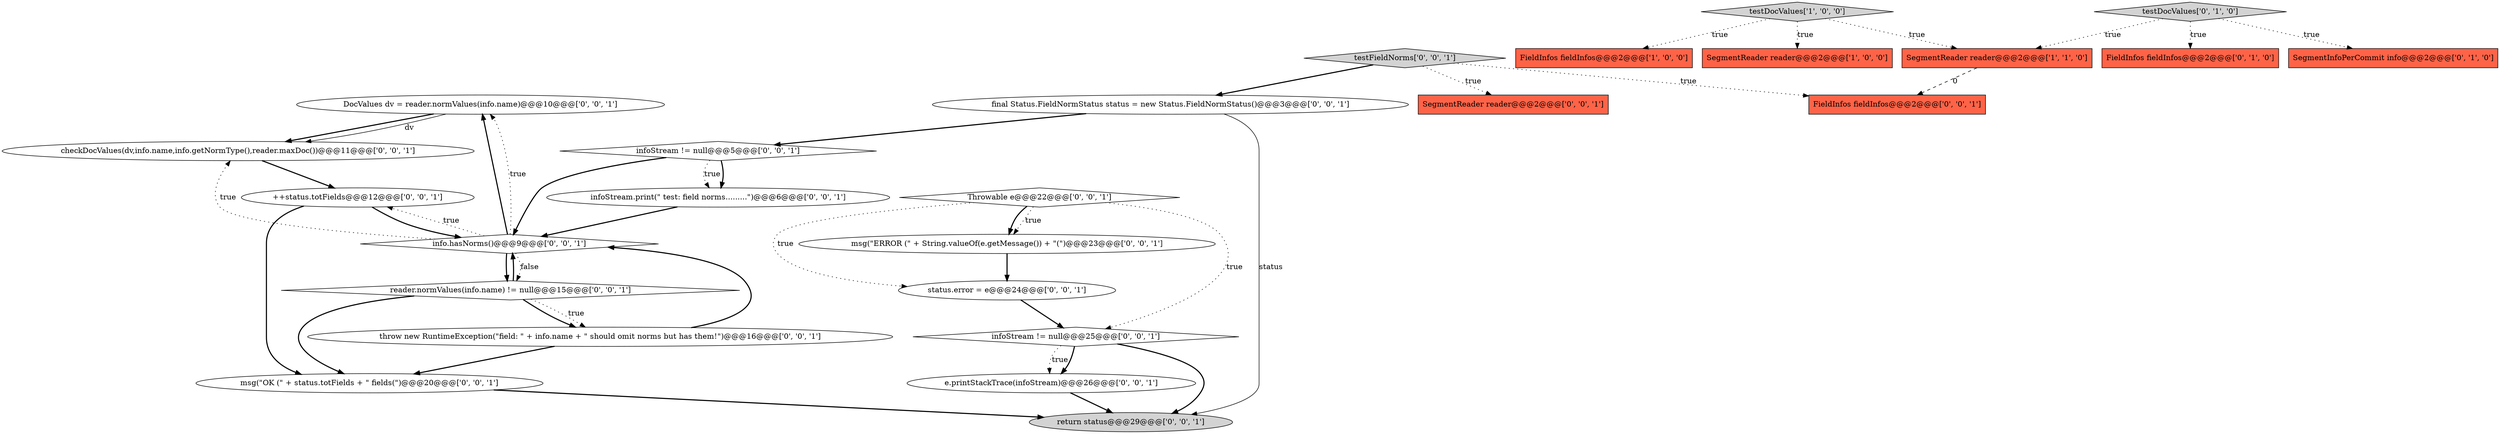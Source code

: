digraph {
20 [style = filled, label = "DocValues dv = reader.normValues(info.name)@@@10@@@['0', '0', '1']", fillcolor = white, shape = ellipse image = "AAA0AAABBB3BBB"];
16 [style = filled, label = "msg(\"OK (\" + status.totFields + \" fields(\")@@@20@@@['0', '0', '1']", fillcolor = white, shape = ellipse image = "AAA0AAABBB3BBB"];
25 [style = filled, label = "infoStream != null@@@25@@@['0', '0', '1']", fillcolor = white, shape = diamond image = "AAA0AAABBB3BBB"];
14 [style = filled, label = "++status.totFields@@@12@@@['0', '0', '1']", fillcolor = white, shape = ellipse image = "AAA0AAABBB3BBB"];
9 [style = filled, label = "status.error = e@@@24@@@['0', '0', '1']", fillcolor = white, shape = ellipse image = "AAA0AAABBB3BBB"];
21 [style = filled, label = "infoStream.print(\" test: field norms.........\")@@@6@@@['0', '0', '1']", fillcolor = white, shape = ellipse image = "AAA0AAABBB3BBB"];
5 [style = filled, label = "FieldInfos fieldInfos@@@2@@@['0', '1', '0']", fillcolor = tomato, shape = box image = "AAA0AAABBB2BBB"];
23 [style = filled, label = "return status@@@29@@@['0', '0', '1']", fillcolor = lightgray, shape = ellipse image = "AAA0AAABBB3BBB"];
7 [style = filled, label = "reader.normValues(info.name) != null@@@15@@@['0', '0', '1']", fillcolor = white, shape = diamond image = "AAA0AAABBB3BBB"];
13 [style = filled, label = "final Status.FieldNormStatus status = new Status.FieldNormStatus()@@@3@@@['0', '0', '1']", fillcolor = white, shape = ellipse image = "AAA0AAABBB3BBB"];
4 [style = filled, label = "SegmentInfoPerCommit info@@@2@@@['0', '1', '0']", fillcolor = tomato, shape = box image = "AAA0AAABBB2BBB"];
12 [style = filled, label = "e.printStackTrace(infoStream)@@@26@@@['0', '0', '1']", fillcolor = white, shape = ellipse image = "AAA0AAABBB3BBB"];
8 [style = filled, label = "checkDocValues(dv,info.name,info.getNormType(),reader.maxDoc())@@@11@@@['0', '0', '1']", fillcolor = white, shape = ellipse image = "AAA0AAABBB3BBB"];
1 [style = filled, label = "SegmentReader reader@@@2@@@['1', '0', '0']", fillcolor = tomato, shape = box image = "AAA0AAABBB1BBB"];
24 [style = filled, label = "infoStream != null@@@5@@@['0', '0', '1']", fillcolor = white, shape = diamond image = "AAA0AAABBB3BBB"];
10 [style = filled, label = "info.hasNorms()@@@9@@@['0', '0', '1']", fillcolor = white, shape = diamond image = "AAA0AAABBB3BBB"];
11 [style = filled, label = "SegmentReader reader@@@2@@@['0', '0', '1']", fillcolor = tomato, shape = box image = "AAA0AAABBB3BBB"];
22 [style = filled, label = "Throwable e@@@22@@@['0', '0', '1']", fillcolor = white, shape = diamond image = "AAA0AAABBB3BBB"];
18 [style = filled, label = "FieldInfos fieldInfos@@@2@@@['0', '0', '1']", fillcolor = tomato, shape = box image = "AAA0AAABBB3BBB"];
2 [style = filled, label = "SegmentReader reader@@@2@@@['1', '1', '0']", fillcolor = tomato, shape = box image = "AAA0AAABBB1BBB"];
0 [style = filled, label = "FieldInfos fieldInfos@@@2@@@['1', '0', '0']", fillcolor = tomato, shape = box image = "AAA0AAABBB1BBB"];
15 [style = filled, label = "throw new RuntimeException(\"field: \" + info.name + \" should omit norms but has them!\")@@@16@@@['0', '0', '1']", fillcolor = white, shape = ellipse image = "AAA0AAABBB3BBB"];
3 [style = filled, label = "testDocValues['1', '0', '0']", fillcolor = lightgray, shape = diamond image = "AAA0AAABBB1BBB"];
17 [style = filled, label = "testFieldNorms['0', '0', '1']", fillcolor = lightgray, shape = diamond image = "AAA0AAABBB3BBB"];
6 [style = filled, label = "testDocValues['0', '1', '0']", fillcolor = lightgray, shape = diamond image = "AAA0AAABBB2BBB"];
19 [style = filled, label = "msg(\"ERROR (\" + String.valueOf(e.getMessage()) + \"(\")@@@23@@@['0', '0', '1']", fillcolor = white, shape = ellipse image = "AAA0AAABBB3BBB"];
24->21 [style = bold, label=""];
25->23 [style = bold, label=""];
17->18 [style = dotted, label="true"];
22->19 [style = bold, label=""];
8->14 [style = bold, label=""];
25->12 [style = dotted, label="true"];
22->19 [style = dotted, label="true"];
19->9 [style = bold, label=""];
10->7 [style = dotted, label="false"];
14->16 [style = bold, label=""];
3->1 [style = dotted, label="true"];
7->10 [style = bold, label=""];
7->16 [style = bold, label=""];
22->9 [style = dotted, label="true"];
20->8 [style = bold, label=""];
2->18 [style = dashed, label="0"];
13->23 [style = solid, label="status"];
24->21 [style = dotted, label="true"];
13->24 [style = bold, label=""];
12->23 [style = bold, label=""];
24->10 [style = bold, label=""];
25->12 [style = bold, label=""];
21->10 [style = bold, label=""];
3->0 [style = dotted, label="true"];
22->25 [style = dotted, label="true"];
6->5 [style = dotted, label="true"];
6->4 [style = dotted, label="true"];
10->7 [style = bold, label=""];
16->23 [style = bold, label=""];
10->8 [style = dotted, label="true"];
7->15 [style = dotted, label="true"];
17->13 [style = bold, label=""];
3->2 [style = dotted, label="true"];
15->16 [style = bold, label=""];
17->11 [style = dotted, label="true"];
7->15 [style = bold, label=""];
10->20 [style = dotted, label="true"];
6->2 [style = dotted, label="true"];
9->25 [style = bold, label=""];
14->10 [style = bold, label=""];
10->14 [style = dotted, label="true"];
15->10 [style = bold, label=""];
20->8 [style = solid, label="dv"];
10->20 [style = bold, label=""];
}
